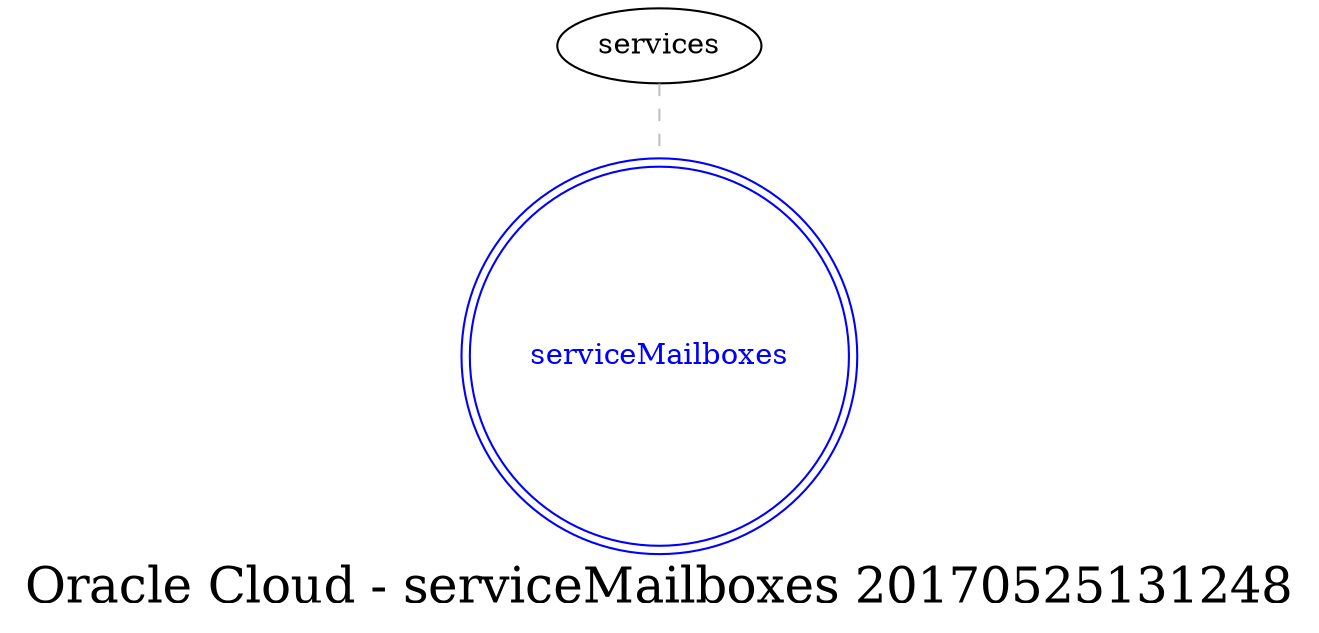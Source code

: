 digraph LexiconGraph {
graph[label="Oracle Cloud - serviceMailboxes 20170525131248", fontsize=24]
splines=true
"serviceMailboxes" [color=blue, fontcolor=blue, shape=doublecircle]
"services" -> "serviceMailboxes" [color=grey, fontcolor=grey, arrowhead=none, arrowtail=none, style=dashed]
}
